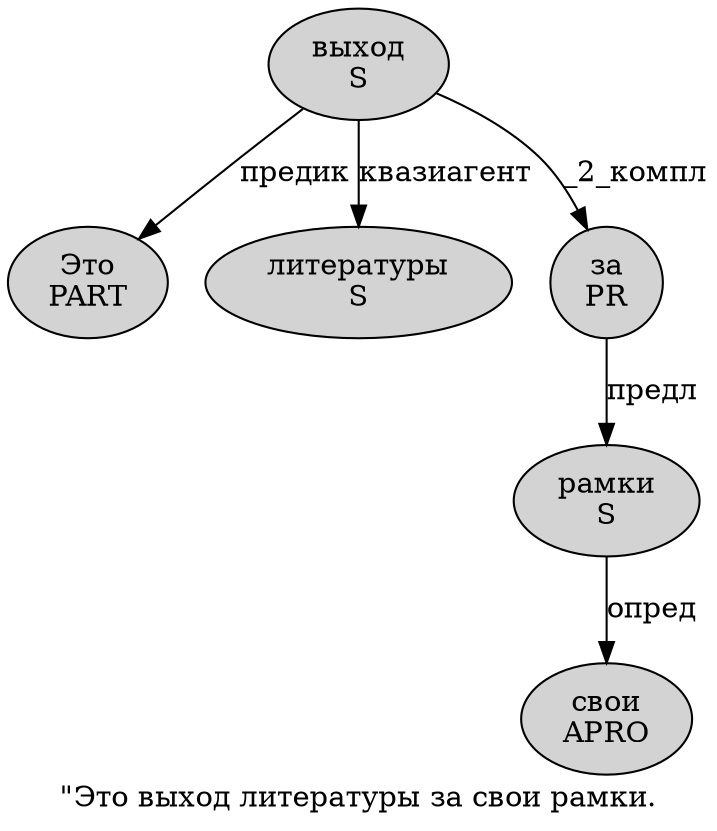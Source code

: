 digraph SENTENCE_1347 {
	graph [label="\"Это выход литературы за свои рамки."]
	node [style=filled]
		1 [label="Это
PART" color="" fillcolor=lightgray penwidth=1 shape=ellipse]
		2 [label="выход
S" color="" fillcolor=lightgray penwidth=1 shape=ellipse]
		3 [label="литературы
S" color="" fillcolor=lightgray penwidth=1 shape=ellipse]
		4 [label="за
PR" color="" fillcolor=lightgray penwidth=1 shape=ellipse]
		5 [label="свои
APRO" color="" fillcolor=lightgray penwidth=1 shape=ellipse]
		6 [label="рамки
S" color="" fillcolor=lightgray penwidth=1 shape=ellipse]
			6 -> 5 [label="опред"]
			2 -> 1 [label="предик"]
			2 -> 3 [label="квазиагент"]
			2 -> 4 [label="_2_компл"]
			4 -> 6 [label="предл"]
}